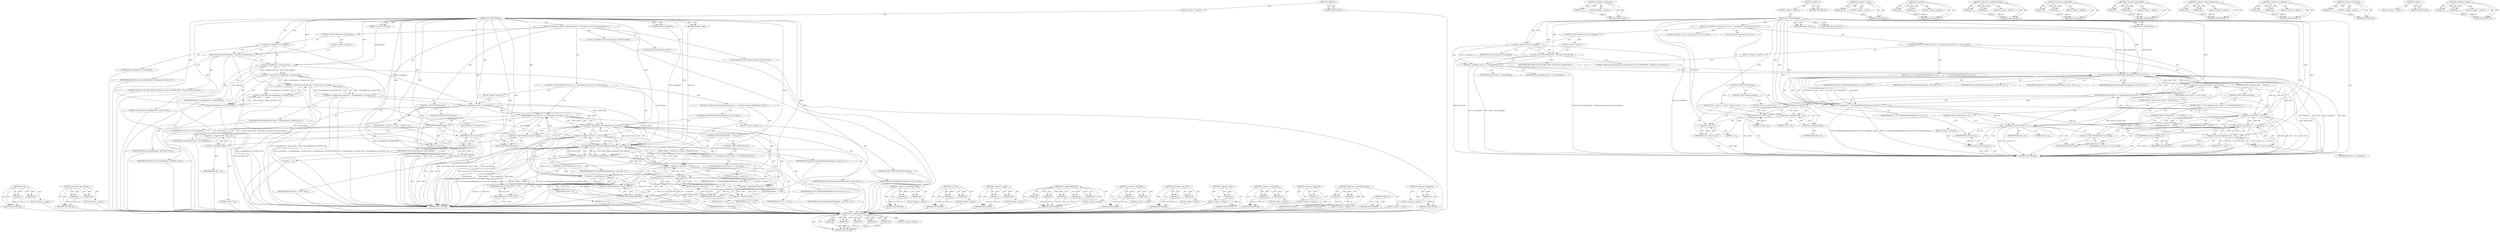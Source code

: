 digraph "&lt;operator&gt;.indirection" {
vulnerable_128 [label=<(METHOD,FS_FOpenFileReadDir)>];
vulnerable_129 [label=<(PARAM,p1)>];
vulnerable_130 [label=<(PARAM,p2)>];
vulnerable_131 [label=<(PARAM,p3)>];
vulnerable_132 [label=<(PARAM,p4)>];
vulnerable_133 [label=<(PARAM,p5)>];
vulnerable_134 [label=<(BLOCK,&lt;empty&gt;,&lt;empty&gt;)>];
vulnerable_135 [label=<(METHOD_RETURN,ANY)>];
vulnerable_156 [label=<(METHOD,&lt;operator&gt;.indirection)>];
vulnerable_157 [label=<(PARAM,p1)>];
vulnerable_158 [label=<(BLOCK,&lt;empty&gt;,&lt;empty&gt;)>];
vulnerable_159 [label=<(METHOD_RETURN,ANY)>];
vulnerable_6 [label=<(METHOD,&lt;global&gt;)<SUB>1</SUB>>];
vulnerable_7 [label=<(BLOCK,&lt;empty&gt;,&lt;empty&gt;)<SUB>1</SUB>>];
vulnerable_8 [label=<(METHOD,FS_FOpenFileRead)<SUB>1</SUB>>];
vulnerable_9 [label=<(PARAM,const char *filename)<SUB>1</SUB>>];
vulnerable_10 [label=<(PARAM,fileHandle_t *file)<SUB>1</SUB>>];
vulnerable_11 [label=<(PARAM,qboolean uniqueFILE)<SUB>1</SUB>>];
vulnerable_12 [label=<(BLOCK,{
 	searchpath_t *search;
 	long len;
 
 	if(!f...,{
 	searchpath_t *search;
 	long len;
 
 	if(!f...)<SUB>2</SUB>>];
vulnerable_13 [label="<(LOCAL,searchpath_t* search: searchpath_t*)<SUB>3</SUB>>"];
vulnerable_14 [label="<(LOCAL,long len: long)<SUB>4</SUB>>"];
vulnerable_15 [label=<(CONTROL_STRUCTURE,IF,if (!fs_searchpaths))<SUB>6</SUB>>];
vulnerable_16 [label=<(&lt;operator&gt;.logicalNot,!fs_searchpaths)<SUB>6</SUB>>];
vulnerable_17 [label=<(IDENTIFIER,fs_searchpaths,!fs_searchpaths)<SUB>6</SUB>>];
vulnerable_18 [label=<(BLOCK,&lt;empty&gt;,&lt;empty&gt;)<SUB>7</SUB>>];
vulnerable_19 [label=<(Com_Error,Com_Error(ERR_FATAL, &quot;Filesystem call made with...)<SUB>7</SUB>>];
vulnerable_20 [label=<(IDENTIFIER,ERR_FATAL,Com_Error(ERR_FATAL, &quot;Filesystem call made with...)<SUB>7</SUB>>];
vulnerable_21 [label=<(LITERAL,&quot;Filesystem call made without initialization&quot;,Com_Error(ERR_FATAL, &quot;Filesystem call made with...)<SUB>7</SUB>>];
vulnerable_22 [label=<(CONTROL_STRUCTURE,FOR,for (search = fs_searchpaths;search;search = search-&gt;next))<SUB>9</SUB>>];
vulnerable_23 [label=<(BLOCK,&lt;empty&gt;,&lt;empty&gt;)<SUB>9</SUB>>];
vulnerable_24 [label=<(&lt;operator&gt;.assignment,search = fs_searchpaths)<SUB>9</SUB>>];
vulnerable_25 [label=<(IDENTIFIER,search,search = fs_searchpaths)<SUB>9</SUB>>];
vulnerable_26 [label=<(IDENTIFIER,fs_searchpaths,search = fs_searchpaths)<SUB>9</SUB>>];
vulnerable_27 [label=<(IDENTIFIER,search,for (search = fs_searchpaths;search;search = se...)<SUB>9</SUB>>];
vulnerable_28 [label=<(&lt;operator&gt;.assignment,search = search-&gt;next)<SUB>9</SUB>>];
vulnerable_29 [label=<(IDENTIFIER,search,search = search-&gt;next)<SUB>9</SUB>>];
vulnerable_30 [label=<(&lt;operator&gt;.indirectFieldAccess,search-&gt;next)<SUB>9</SUB>>];
vulnerable_31 [label=<(IDENTIFIER,search,search = search-&gt;next)<SUB>9</SUB>>];
vulnerable_32 [label=<(FIELD_IDENTIFIER,next,next)<SUB>9</SUB>>];
vulnerable_33 [label=<(BLOCK,{
 		len = FS_FOpenFileReadDir(filename, search...,{
 		len = FS_FOpenFileReadDir(filename, search...)<SUB>10</SUB>>];
vulnerable_34 [label=<(&lt;operator&gt;.assignment,len = FS_FOpenFileReadDir(filename, search, fil...)<SUB>11</SUB>>];
vulnerable_35 [label=<(IDENTIFIER,len,len = FS_FOpenFileReadDir(filename, search, fil...)<SUB>11</SUB>>];
vulnerable_36 [label=<(FS_FOpenFileReadDir,FS_FOpenFileReadDir(filename, search, file, uni...)<SUB>11</SUB>>];
vulnerable_37 [label=<(IDENTIFIER,filename,FS_FOpenFileReadDir(filename, search, file, uni...)<SUB>11</SUB>>];
vulnerable_38 [label=<(IDENTIFIER,search,FS_FOpenFileReadDir(filename, search, file, uni...)<SUB>11</SUB>>];
vulnerable_39 [label=<(IDENTIFIER,file,FS_FOpenFileReadDir(filename, search, file, uni...)<SUB>11</SUB>>];
vulnerable_40 [label=<(IDENTIFIER,uniqueFILE,FS_FOpenFileReadDir(filename, search, file, uni...)<SUB>11</SUB>>];
vulnerable_41 [label=<(IDENTIFIER,qfalse,FS_FOpenFileReadDir(filename, search, file, uni...)<SUB>11</SUB>>];
vulnerable_42 [label=<(CONTROL_STRUCTURE,IF,if (file == NULL))<SUB>13</SUB>>];
vulnerable_43 [label=<(&lt;operator&gt;.equals,file == NULL)<SUB>13</SUB>>];
vulnerable_44 [label=<(IDENTIFIER,file,file == NULL)<SUB>13</SUB>>];
vulnerable_45 [label=<(IDENTIFIER,NULL,file == NULL)<SUB>13</SUB>>];
vulnerable_46 [label=<(BLOCK,{
			if(len &gt; 0)
				return len;
		},{
			if(len &gt; 0)
				return len;
		})<SUB>14</SUB>>];
vulnerable_47 [label=<(CONTROL_STRUCTURE,IF,if (len &gt; 0))<SUB>15</SUB>>];
vulnerable_48 [label=<(&lt;operator&gt;.greaterThan,len &gt; 0)<SUB>15</SUB>>];
vulnerable_49 [label=<(IDENTIFIER,len,len &gt; 0)<SUB>15</SUB>>];
vulnerable_50 [label=<(LITERAL,0,len &gt; 0)<SUB>15</SUB>>];
vulnerable_51 [label=<(BLOCK,&lt;empty&gt;,&lt;empty&gt;)<SUB>16</SUB>>];
vulnerable_52 [label=<(RETURN,return len;,return len;)<SUB>16</SUB>>];
vulnerable_53 [label=<(IDENTIFIER,len,return len;)<SUB>16</SUB>>];
vulnerable_54 [label=<(CONTROL_STRUCTURE,ELSE,else)<SUB>19</SUB>>];
vulnerable_55 [label=<(BLOCK,{
			if(len &gt;= 0 &amp;&amp; *file)
				return len;
		},{
			if(len &gt;= 0 &amp;&amp; *file)
				return len;
		})<SUB>19</SUB>>];
vulnerable_56 [label=<(CONTROL_STRUCTURE,IF,if (len &gt;= 0 &amp;&amp; *file))<SUB>20</SUB>>];
vulnerable_57 [label=<(&lt;operator&gt;.logicalAnd,len &gt;= 0 &amp;&amp; *file)<SUB>20</SUB>>];
vulnerable_58 [label=<(&lt;operator&gt;.greaterEqualsThan,len &gt;= 0)<SUB>20</SUB>>];
vulnerable_59 [label=<(IDENTIFIER,len,len &gt;= 0)<SUB>20</SUB>>];
vulnerable_60 [label=<(LITERAL,0,len &gt;= 0)<SUB>20</SUB>>];
vulnerable_61 [label=<(&lt;operator&gt;.indirection,*file)<SUB>20</SUB>>];
vulnerable_62 [label=<(IDENTIFIER,file,len &gt;= 0 &amp;&amp; *file)<SUB>20</SUB>>];
vulnerable_63 [label=<(BLOCK,&lt;empty&gt;,&lt;empty&gt;)<SUB>21</SUB>>];
vulnerable_64 [label=<(RETURN,return len;,return len;)<SUB>21</SUB>>];
vulnerable_65 [label=<(IDENTIFIER,len,return len;)<SUB>21</SUB>>];
vulnerable_66 [label=<(CONTROL_STRUCTURE,IF,if (file))<SUB>31</SUB>>];
vulnerable_67 [label=<(IDENTIFIER,file,if (file))<SUB>31</SUB>>];
vulnerable_68 [label=<(BLOCK,{
		*file = 0;
		return -1;
	},{
		*file = 0;
		return -1;
	})<SUB>32</SUB>>];
vulnerable_69 [label=<(&lt;operator&gt;.assignment,*file = 0)<SUB>33</SUB>>];
vulnerable_70 [label=<(&lt;operator&gt;.indirection,*file)<SUB>33</SUB>>];
vulnerable_71 [label=<(IDENTIFIER,file,*file = 0)<SUB>33</SUB>>];
vulnerable_72 [label=<(LITERAL,0,*file = 0)<SUB>33</SUB>>];
vulnerable_73 [label=<(RETURN,return -1;,return -1;)<SUB>34</SUB>>];
vulnerable_74 [label=<(&lt;operator&gt;.minus,-1)<SUB>34</SUB>>];
vulnerable_75 [label=<(LITERAL,1,-1)<SUB>34</SUB>>];
vulnerable_76 [label=<(CONTROL_STRUCTURE,ELSE,else)<SUB>37</SUB>>];
vulnerable_77 [label=<(BLOCK,{
		return 0;
	},{
		return 0;
	})<SUB>37</SUB>>];
vulnerable_78 [label=<(RETURN,return 0;,return 0;)<SUB>38</SUB>>];
vulnerable_79 [label=<(LITERAL,0,return 0;)<SUB>38</SUB>>];
vulnerable_80 [label=<(METHOD_RETURN,long)<SUB>1</SUB>>];
vulnerable_82 [label=<(METHOD_RETURN,ANY)<SUB>1</SUB>>];
vulnerable_160 [label=<(METHOD,&lt;operator&gt;.minus)>];
vulnerable_161 [label=<(PARAM,p1)>];
vulnerable_162 [label=<(BLOCK,&lt;empty&gt;,&lt;empty&gt;)>];
vulnerable_163 [label=<(METHOD_RETURN,ANY)>];
vulnerable_113 [label=<(METHOD,Com_Error)>];
vulnerable_114 [label=<(PARAM,p1)>];
vulnerable_115 [label=<(PARAM,p2)>];
vulnerable_116 [label=<(BLOCK,&lt;empty&gt;,&lt;empty&gt;)>];
vulnerable_117 [label=<(METHOD_RETURN,ANY)>];
vulnerable_151 [label=<(METHOD,&lt;operator&gt;.greaterEqualsThan)>];
vulnerable_152 [label=<(PARAM,p1)>];
vulnerable_153 [label=<(PARAM,p2)>];
vulnerable_154 [label=<(BLOCK,&lt;empty&gt;,&lt;empty&gt;)>];
vulnerable_155 [label=<(METHOD_RETURN,ANY)>];
vulnerable_146 [label=<(METHOD,&lt;operator&gt;.logicalAnd)>];
vulnerable_147 [label=<(PARAM,p1)>];
vulnerable_148 [label=<(PARAM,p2)>];
vulnerable_149 [label=<(BLOCK,&lt;empty&gt;,&lt;empty&gt;)>];
vulnerable_150 [label=<(METHOD_RETURN,ANY)>];
vulnerable_141 [label=<(METHOD,&lt;operator&gt;.greaterThan)>];
vulnerable_142 [label=<(PARAM,p1)>];
vulnerable_143 [label=<(PARAM,p2)>];
vulnerable_144 [label=<(BLOCK,&lt;empty&gt;,&lt;empty&gt;)>];
vulnerable_145 [label=<(METHOD_RETURN,ANY)>];
vulnerable_123 [label=<(METHOD,&lt;operator&gt;.indirectFieldAccess)>];
vulnerable_124 [label=<(PARAM,p1)>];
vulnerable_125 [label=<(PARAM,p2)>];
vulnerable_126 [label=<(BLOCK,&lt;empty&gt;,&lt;empty&gt;)>];
vulnerable_127 [label=<(METHOD_RETURN,ANY)>];
vulnerable_118 [label=<(METHOD,&lt;operator&gt;.assignment)>];
vulnerable_119 [label=<(PARAM,p1)>];
vulnerable_120 [label=<(PARAM,p2)>];
vulnerable_121 [label=<(BLOCK,&lt;empty&gt;,&lt;empty&gt;)>];
vulnerable_122 [label=<(METHOD_RETURN,ANY)>];
vulnerable_109 [label=<(METHOD,&lt;operator&gt;.logicalNot)>];
vulnerable_110 [label=<(PARAM,p1)>];
vulnerable_111 [label=<(BLOCK,&lt;empty&gt;,&lt;empty&gt;)>];
vulnerable_112 [label=<(METHOD_RETURN,ANY)>];
vulnerable_103 [label=<(METHOD,&lt;global&gt;)<SUB>1</SUB>>];
vulnerable_104 [label=<(BLOCK,&lt;empty&gt;,&lt;empty&gt;)>];
vulnerable_105 [label=<(METHOD_RETURN,ANY)>];
vulnerable_136 [label=<(METHOD,&lt;operator&gt;.equals)>];
vulnerable_137 [label=<(PARAM,p1)>];
vulnerable_138 [label=<(PARAM,p2)>];
vulnerable_139 [label=<(BLOCK,&lt;empty&gt;,&lt;empty&gt;)>];
vulnerable_140 [label=<(METHOD_RETURN,ANY)>];
fixed_150 [label=<(METHOD,strcmp)>];
fixed_151 [label=<(PARAM,p1)>];
fixed_152 [label=<(PARAM,p2)>];
fixed_153 [label=<(BLOCK,&lt;empty&gt;,&lt;empty&gt;)>];
fixed_154 [label=<(METHOD_RETURN,ANY)>];
fixed_178 [label=<(METHOD,&lt;operator&gt;.greaterThan)>];
fixed_179 [label=<(PARAM,p1)>];
fixed_180 [label=<(PARAM,p2)>];
fixed_181 [label=<(BLOCK,&lt;empty&gt;,&lt;empty&gt;)>];
fixed_182 [label=<(METHOD_RETURN,ANY)>];
fixed_6 [label=<(METHOD,&lt;global&gt;)<SUB>1</SUB>>];
fixed_7 [label=<(BLOCK,&lt;empty&gt;,&lt;empty&gt;)<SUB>1</SUB>>];
fixed_8 [label=<(METHOD,FS_FOpenFileRead)<SUB>1</SUB>>];
fixed_9 [label=<(PARAM,const char *filename)<SUB>1</SUB>>];
fixed_10 [label=<(PARAM,fileHandle_t *file)<SUB>1</SUB>>];
fixed_11 [label=<(PARAM,qboolean uniqueFILE)<SUB>1</SUB>>];
fixed_12 [label=<(BLOCK,{
 	searchpath_t *search;
 	long len;
	qboolean...,{
 	searchpath_t *search;
 	long len;
	qboolean...)<SUB>2</SUB>>];
fixed_13 [label="<(LOCAL,searchpath_t* search: searchpath_t*)<SUB>3</SUB>>"];
fixed_14 [label="<(LOCAL,long len: long)<SUB>4</SUB>>"];
fixed_15 [label="<(LOCAL,qboolean isLocalConfig: qboolean)<SUB>5</SUB>>"];
fixed_16 [label=<(CONTROL_STRUCTURE,IF,if (!fs_searchpaths))<SUB>7</SUB>>];
fixed_17 [label=<(&lt;operator&gt;.logicalNot,!fs_searchpaths)<SUB>7</SUB>>];
fixed_18 [label=<(IDENTIFIER,fs_searchpaths,!fs_searchpaths)<SUB>7</SUB>>];
fixed_19 [label=<(BLOCK,&lt;empty&gt;,&lt;empty&gt;)<SUB>8</SUB>>];
fixed_20 [label=<(Com_Error,Com_Error(ERR_FATAL, &quot;Filesystem call made with...)<SUB>8</SUB>>];
fixed_21 [label=<(IDENTIFIER,ERR_FATAL,Com_Error(ERR_FATAL, &quot;Filesystem call made with...)<SUB>8</SUB>>];
fixed_22 [label=<(LITERAL,&quot;Filesystem call made without initialization&quot;,Com_Error(ERR_FATAL, &quot;Filesystem call made with...)<SUB>8</SUB>>];
fixed_23 [label=<(&lt;operator&gt;.assignment,isLocalConfig = !strcmp(filename, &quot;autoexec.cfg...)<SUB>10</SUB>>];
fixed_24 [label=<(IDENTIFIER,isLocalConfig,isLocalConfig = !strcmp(filename, &quot;autoexec.cfg...)<SUB>10</SUB>>];
fixed_25 [label=<(&lt;operator&gt;.logicalOr,!strcmp(filename, &quot;autoexec.cfg&quot;) || !strcmp(fi...)<SUB>10</SUB>>];
fixed_26 [label=<(&lt;operator&gt;.logicalNot,!strcmp(filename, &quot;autoexec.cfg&quot;))<SUB>10</SUB>>];
fixed_27 [label=<(strcmp,strcmp(filename, &quot;autoexec.cfg&quot;))<SUB>10</SUB>>];
fixed_28 [label=<(IDENTIFIER,filename,strcmp(filename, &quot;autoexec.cfg&quot;))<SUB>10</SUB>>];
fixed_29 [label=<(LITERAL,&quot;autoexec.cfg&quot;,strcmp(filename, &quot;autoexec.cfg&quot;))<SUB>10</SUB>>];
fixed_30 [label=<(&lt;operator&gt;.logicalNot,!strcmp(filename, Q3CONFIG_CFG))<SUB>10</SUB>>];
fixed_31 [label=<(strcmp,strcmp(filename, Q3CONFIG_CFG))<SUB>10</SUB>>];
fixed_32 [label=<(IDENTIFIER,filename,strcmp(filename, Q3CONFIG_CFG))<SUB>10</SUB>>];
fixed_33 [label=<(IDENTIFIER,Q3CONFIG_CFG,strcmp(filename, Q3CONFIG_CFG))<SUB>10</SUB>>];
fixed_34 [label=<(CONTROL_STRUCTURE,FOR,for (search = fs_searchpaths;search;search = search-&gt;next))<SUB>11</SUB>>];
fixed_35 [label=<(BLOCK,&lt;empty&gt;,&lt;empty&gt;)<SUB>11</SUB>>];
fixed_36 [label=<(&lt;operator&gt;.assignment,search = fs_searchpaths)<SUB>11</SUB>>];
fixed_37 [label=<(IDENTIFIER,search,search = fs_searchpaths)<SUB>11</SUB>>];
fixed_38 [label=<(IDENTIFIER,fs_searchpaths,search = fs_searchpaths)<SUB>11</SUB>>];
fixed_39 [label=<(IDENTIFIER,search,for (search = fs_searchpaths;search;search = se...)<SUB>11</SUB>>];
fixed_40 [label=<(&lt;operator&gt;.assignment,search = search-&gt;next)<SUB>11</SUB>>];
fixed_41 [label=<(IDENTIFIER,search,search = search-&gt;next)<SUB>11</SUB>>];
fixed_42 [label=<(&lt;operator&gt;.indirectFieldAccess,search-&gt;next)<SUB>11</SUB>>];
fixed_43 [label=<(IDENTIFIER,search,search = search-&gt;next)<SUB>11</SUB>>];
fixed_44 [label=<(FIELD_IDENTIFIER,next,next)<SUB>11</SUB>>];
fixed_45 [label=<(BLOCK,{
		// autoexec.cfg and wolfconfig.cfg can only...,{
		// autoexec.cfg and wolfconfig.cfg can only...)<SUB>12</SUB>>];
fixed_46 [label=<(CONTROL_STRUCTURE,IF,if (isLocalConfig &amp;&amp; search-&gt;pack))<SUB>14</SUB>>];
fixed_47 [label=<(&lt;operator&gt;.logicalAnd,isLocalConfig &amp;&amp; search-&gt;pack)<SUB>14</SUB>>];
fixed_48 [label=<(IDENTIFIER,isLocalConfig,isLocalConfig &amp;&amp; search-&gt;pack)<SUB>14</SUB>>];
fixed_49 [label=<(&lt;operator&gt;.indirectFieldAccess,search-&gt;pack)<SUB>14</SUB>>];
fixed_50 [label=<(IDENTIFIER,search,isLocalConfig &amp;&amp; search-&gt;pack)<SUB>14</SUB>>];
fixed_51 [label=<(FIELD_IDENTIFIER,pack,pack)<SUB>14</SUB>>];
fixed_52 [label=<(BLOCK,&lt;empty&gt;,&lt;empty&gt;)<SUB>15</SUB>>];
fixed_53 [label=<(CONTROL_STRUCTURE,CONTINUE,continue;)<SUB>15</SUB>>];
fixed_54 [label=<(&lt;operator&gt;.assignment,len = FS_FOpenFileReadDir(filename, search, fil...)<SUB>17</SUB>>];
fixed_55 [label=<(IDENTIFIER,len,len = FS_FOpenFileReadDir(filename, search, fil...)<SUB>17</SUB>>];
fixed_56 [label=<(FS_FOpenFileReadDir,FS_FOpenFileReadDir(filename, search, file, uni...)<SUB>17</SUB>>];
fixed_57 [label=<(IDENTIFIER,filename,FS_FOpenFileReadDir(filename, search, file, uni...)<SUB>17</SUB>>];
fixed_58 [label=<(IDENTIFIER,search,FS_FOpenFileReadDir(filename, search, file, uni...)<SUB>17</SUB>>];
fixed_59 [label=<(IDENTIFIER,file,FS_FOpenFileReadDir(filename, search, file, uni...)<SUB>17</SUB>>];
fixed_60 [label=<(IDENTIFIER,uniqueFILE,FS_FOpenFileReadDir(filename, search, file, uni...)<SUB>17</SUB>>];
fixed_61 [label=<(IDENTIFIER,qfalse,FS_FOpenFileReadDir(filename, search, file, uni...)<SUB>17</SUB>>];
fixed_62 [label=<(CONTROL_STRUCTURE,IF,if (file == NULL))<SUB>19</SUB>>];
fixed_63 [label=<(&lt;operator&gt;.equals,file == NULL)<SUB>19</SUB>>];
fixed_64 [label=<(IDENTIFIER,file,file == NULL)<SUB>19</SUB>>];
fixed_65 [label=<(IDENTIFIER,NULL,file == NULL)<SUB>19</SUB>>];
fixed_66 [label=<(BLOCK,{
			if(len &gt; 0)
				return len;
		},{
			if(len &gt; 0)
				return len;
		})<SUB>20</SUB>>];
fixed_67 [label=<(CONTROL_STRUCTURE,IF,if (len &gt; 0))<SUB>21</SUB>>];
fixed_68 [label=<(&lt;operator&gt;.greaterThan,len &gt; 0)<SUB>21</SUB>>];
fixed_69 [label=<(IDENTIFIER,len,len &gt; 0)<SUB>21</SUB>>];
fixed_70 [label=<(LITERAL,0,len &gt; 0)<SUB>21</SUB>>];
fixed_71 [label=<(BLOCK,&lt;empty&gt;,&lt;empty&gt;)<SUB>22</SUB>>];
fixed_72 [label=<(RETURN,return len;,return len;)<SUB>22</SUB>>];
fixed_73 [label=<(IDENTIFIER,len,return len;)<SUB>22</SUB>>];
fixed_74 [label=<(CONTROL_STRUCTURE,ELSE,else)<SUB>25</SUB>>];
fixed_75 [label=<(BLOCK,{
			if(len &gt;= 0 &amp;&amp; *file)
				return len;
		},{
			if(len &gt;= 0 &amp;&amp; *file)
				return len;
		})<SUB>25</SUB>>];
fixed_76 [label=<(CONTROL_STRUCTURE,IF,if (len &gt;= 0 &amp;&amp; *file))<SUB>26</SUB>>];
fixed_77 [label=<(&lt;operator&gt;.logicalAnd,len &gt;= 0 &amp;&amp; *file)<SUB>26</SUB>>];
fixed_78 [label=<(&lt;operator&gt;.greaterEqualsThan,len &gt;= 0)<SUB>26</SUB>>];
fixed_79 [label=<(IDENTIFIER,len,len &gt;= 0)<SUB>26</SUB>>];
fixed_80 [label=<(LITERAL,0,len &gt;= 0)<SUB>26</SUB>>];
fixed_81 [label=<(&lt;operator&gt;.indirection,*file)<SUB>26</SUB>>];
fixed_82 [label=<(IDENTIFIER,file,len &gt;= 0 &amp;&amp; *file)<SUB>26</SUB>>];
fixed_83 [label=<(BLOCK,&lt;empty&gt;,&lt;empty&gt;)<SUB>27</SUB>>];
fixed_84 [label=<(RETURN,return len;,return len;)<SUB>27</SUB>>];
fixed_85 [label=<(IDENTIFIER,len,return len;)<SUB>27</SUB>>];
fixed_86 [label=<(CONTROL_STRUCTURE,IF,if (file))<SUB>37</SUB>>];
fixed_87 [label=<(IDENTIFIER,file,if (file))<SUB>37</SUB>>];
fixed_88 [label=<(BLOCK,{
		*file = 0;
		return -1;
	},{
		*file = 0;
		return -1;
	})<SUB>38</SUB>>];
fixed_89 [label=<(&lt;operator&gt;.assignment,*file = 0)<SUB>39</SUB>>];
fixed_90 [label=<(&lt;operator&gt;.indirection,*file)<SUB>39</SUB>>];
fixed_91 [label=<(IDENTIFIER,file,*file = 0)<SUB>39</SUB>>];
fixed_92 [label=<(LITERAL,0,*file = 0)<SUB>39</SUB>>];
fixed_93 [label=<(RETURN,return -1;,return -1;)<SUB>40</SUB>>];
fixed_94 [label=<(&lt;operator&gt;.minus,-1)<SUB>40</SUB>>];
fixed_95 [label=<(LITERAL,1,-1)<SUB>40</SUB>>];
fixed_96 [label=<(CONTROL_STRUCTURE,ELSE,else)<SUB>43</SUB>>];
fixed_97 [label=<(BLOCK,{
		return 0;
	},{
		return 0;
	})<SUB>43</SUB>>];
fixed_98 [label=<(RETURN,return 0;,return 0;)<SUB>44</SUB>>];
fixed_99 [label=<(LITERAL,0,return 0;)<SUB>44</SUB>>];
fixed_100 [label=<(METHOD_RETURN,long)<SUB>1</SUB>>];
fixed_102 [label=<(METHOD_RETURN,ANY)<SUB>1</SUB>>];
fixed_183 [label=<(METHOD,&lt;operator&gt;.greaterEqualsThan)>];
fixed_184 [label=<(PARAM,p1)>];
fixed_185 [label=<(PARAM,p2)>];
fixed_186 [label=<(BLOCK,&lt;empty&gt;,&lt;empty&gt;)>];
fixed_187 [label=<(METHOD_RETURN,ANY)>];
fixed_135 [label=<(METHOD,Com_Error)>];
fixed_136 [label=<(PARAM,p1)>];
fixed_137 [label=<(PARAM,p2)>];
fixed_138 [label=<(BLOCK,&lt;empty&gt;,&lt;empty&gt;)>];
fixed_139 [label=<(METHOD_RETURN,ANY)>];
fixed_173 [label=<(METHOD,&lt;operator&gt;.equals)>];
fixed_174 [label=<(PARAM,p1)>];
fixed_175 [label=<(PARAM,p2)>];
fixed_176 [label=<(BLOCK,&lt;empty&gt;,&lt;empty&gt;)>];
fixed_177 [label=<(METHOD_RETURN,ANY)>];
fixed_165 [label=<(METHOD,FS_FOpenFileReadDir)>];
fixed_166 [label=<(PARAM,p1)>];
fixed_167 [label=<(PARAM,p2)>];
fixed_168 [label=<(PARAM,p3)>];
fixed_169 [label=<(PARAM,p4)>];
fixed_170 [label=<(PARAM,p5)>];
fixed_171 [label=<(BLOCK,&lt;empty&gt;,&lt;empty&gt;)>];
fixed_172 [label=<(METHOD_RETURN,ANY)>];
fixed_160 [label=<(METHOD,&lt;operator&gt;.logicalAnd)>];
fixed_161 [label=<(PARAM,p1)>];
fixed_162 [label=<(PARAM,p2)>];
fixed_163 [label=<(BLOCK,&lt;empty&gt;,&lt;empty&gt;)>];
fixed_164 [label=<(METHOD_RETURN,ANY)>];
fixed_145 [label=<(METHOD,&lt;operator&gt;.logicalOr)>];
fixed_146 [label=<(PARAM,p1)>];
fixed_147 [label=<(PARAM,p2)>];
fixed_148 [label=<(BLOCK,&lt;empty&gt;,&lt;empty&gt;)>];
fixed_149 [label=<(METHOD_RETURN,ANY)>];
fixed_192 [label=<(METHOD,&lt;operator&gt;.minus)>];
fixed_193 [label=<(PARAM,p1)>];
fixed_194 [label=<(BLOCK,&lt;empty&gt;,&lt;empty&gt;)>];
fixed_195 [label=<(METHOD_RETURN,ANY)>];
fixed_140 [label=<(METHOD,&lt;operator&gt;.assignment)>];
fixed_141 [label=<(PARAM,p1)>];
fixed_142 [label=<(PARAM,p2)>];
fixed_143 [label=<(BLOCK,&lt;empty&gt;,&lt;empty&gt;)>];
fixed_144 [label=<(METHOD_RETURN,ANY)>];
fixed_131 [label=<(METHOD,&lt;operator&gt;.logicalNot)>];
fixed_132 [label=<(PARAM,p1)>];
fixed_133 [label=<(BLOCK,&lt;empty&gt;,&lt;empty&gt;)>];
fixed_134 [label=<(METHOD_RETURN,ANY)>];
fixed_125 [label=<(METHOD,&lt;global&gt;)<SUB>1</SUB>>];
fixed_126 [label=<(BLOCK,&lt;empty&gt;,&lt;empty&gt;)>];
fixed_127 [label=<(METHOD_RETURN,ANY)>];
fixed_155 [label=<(METHOD,&lt;operator&gt;.indirectFieldAccess)>];
fixed_156 [label=<(PARAM,p1)>];
fixed_157 [label=<(PARAM,p2)>];
fixed_158 [label=<(BLOCK,&lt;empty&gt;,&lt;empty&gt;)>];
fixed_159 [label=<(METHOD_RETURN,ANY)>];
fixed_188 [label=<(METHOD,&lt;operator&gt;.indirection)>];
fixed_189 [label=<(PARAM,p1)>];
fixed_190 [label=<(BLOCK,&lt;empty&gt;,&lt;empty&gt;)>];
fixed_191 [label=<(METHOD_RETURN,ANY)>];
vulnerable_128 -> vulnerable_129  [key=0, label="AST: "];
vulnerable_128 -> vulnerable_129  [key=1, label="DDG: "];
vulnerable_128 -> vulnerable_134  [key=0, label="AST: "];
vulnerable_128 -> vulnerable_130  [key=0, label="AST: "];
vulnerable_128 -> vulnerable_130  [key=1, label="DDG: "];
vulnerable_128 -> vulnerable_135  [key=0, label="AST: "];
vulnerable_128 -> vulnerable_135  [key=1, label="CFG: "];
vulnerable_128 -> vulnerable_131  [key=0, label="AST: "];
vulnerable_128 -> vulnerable_131  [key=1, label="DDG: "];
vulnerable_128 -> vulnerable_132  [key=0, label="AST: "];
vulnerable_128 -> vulnerable_132  [key=1, label="DDG: "];
vulnerable_128 -> vulnerable_133  [key=0, label="AST: "];
vulnerable_128 -> vulnerable_133  [key=1, label="DDG: "];
vulnerable_129 -> vulnerable_135  [key=0, label="DDG: p1"];
vulnerable_130 -> vulnerable_135  [key=0, label="DDG: p2"];
vulnerable_131 -> vulnerable_135  [key=0, label="DDG: p3"];
vulnerable_132 -> vulnerable_135  [key=0, label="DDG: p4"];
vulnerable_133 -> vulnerable_135  [key=0, label="DDG: p5"];
vulnerable_156 -> vulnerable_157  [key=0, label="AST: "];
vulnerable_156 -> vulnerable_157  [key=1, label="DDG: "];
vulnerable_156 -> vulnerable_158  [key=0, label="AST: "];
vulnerable_156 -> vulnerable_159  [key=0, label="AST: "];
vulnerable_156 -> vulnerable_159  [key=1, label="CFG: "];
vulnerable_157 -> vulnerable_159  [key=0, label="DDG: p1"];
vulnerable_6 -> vulnerable_7  [key=0, label="AST: "];
vulnerable_6 -> vulnerable_82  [key=0, label="AST: "];
vulnerable_6 -> vulnerable_82  [key=1, label="CFG: "];
vulnerable_7 -> vulnerable_8  [key=0, label="AST: "];
vulnerable_8 -> vulnerable_9  [key=0, label="AST: "];
vulnerable_8 -> vulnerable_9  [key=1, label="DDG: "];
vulnerable_8 -> vulnerable_10  [key=0, label="AST: "];
vulnerable_8 -> vulnerable_10  [key=1, label="DDG: "];
vulnerable_8 -> vulnerable_11  [key=0, label="AST: "];
vulnerable_8 -> vulnerable_11  [key=1, label="DDG: "];
vulnerable_8 -> vulnerable_12  [key=0, label="AST: "];
vulnerable_8 -> vulnerable_80  [key=0, label="AST: "];
vulnerable_8 -> vulnerable_16  [key=0, label="CFG: "];
vulnerable_8 -> vulnerable_16  [key=1, label="DDG: "];
vulnerable_8 -> vulnerable_27  [key=0, label="DDG: "];
vulnerable_8 -> vulnerable_67  [key=0, label="DDG: "];
vulnerable_8 -> vulnerable_24  [key=0, label="DDG: "];
vulnerable_8 -> vulnerable_69  [key=0, label="DDG: "];
vulnerable_8 -> vulnerable_19  [key=0, label="DDG: "];
vulnerable_8 -> vulnerable_78  [key=0, label="DDG: "];
vulnerable_8 -> vulnerable_36  [key=0, label="DDG: "];
vulnerable_8 -> vulnerable_43  [key=0, label="DDG: "];
vulnerable_8 -> vulnerable_74  [key=0, label="DDG: "];
vulnerable_8 -> vulnerable_79  [key=0, label="DDG: "];
vulnerable_8 -> vulnerable_48  [key=0, label="DDG: "];
vulnerable_8 -> vulnerable_53  [key=0, label="DDG: "];
vulnerable_8 -> vulnerable_58  [key=0, label="DDG: "];
vulnerable_8 -> vulnerable_65  [key=0, label="DDG: "];
vulnerable_9 -> vulnerable_36  [key=0, label="DDG: filename"];
vulnerable_10 -> vulnerable_36  [key=0, label="DDG: file"];
vulnerable_11 -> vulnerable_36  [key=0, label="DDG: uniqueFILE"];
vulnerable_12 -> vulnerable_13  [key=0, label="AST: "];
vulnerable_12 -> vulnerable_14  [key=0, label="AST: "];
vulnerable_12 -> vulnerable_15  [key=0, label="AST: "];
vulnerable_12 -> vulnerable_22  [key=0, label="AST: "];
vulnerable_12 -> vulnerable_66  [key=0, label="AST: "];
vulnerable_15 -> vulnerable_16  [key=0, label="AST: "];
vulnerable_15 -> vulnerable_18  [key=0, label="AST: "];
vulnerable_16 -> vulnerable_17  [key=0, label="AST: "];
vulnerable_16 -> vulnerable_19  [key=0, label="CFG: "];
vulnerable_16 -> vulnerable_19  [key=1, label="CDG: "];
vulnerable_16 -> vulnerable_24  [key=0, label="CFG: "];
vulnerable_16 -> vulnerable_24  [key=1, label="DDG: fs_searchpaths"];
vulnerable_16 -> vulnerable_80  [key=0, label="DDG: !fs_searchpaths"];
vulnerable_18 -> vulnerable_19  [key=0, label="AST: "];
vulnerable_19 -> vulnerable_20  [key=0, label="AST: "];
vulnerable_19 -> vulnerable_21  [key=0, label="AST: "];
vulnerable_19 -> vulnerable_24  [key=0, label="CFG: "];
vulnerable_19 -> vulnerable_80  [key=0, label="DDG: Com_Error(ERR_FATAL, &quot;Filesystem call made without initialization&quot;)"];
vulnerable_19 -> vulnerable_80  [key=1, label="DDG: ERR_FATAL"];
vulnerable_22 -> vulnerable_23  [key=0, label="AST: "];
vulnerable_22 -> vulnerable_27  [key=0, label="AST: "];
vulnerable_22 -> vulnerable_28  [key=0, label="AST: "];
vulnerable_22 -> vulnerable_33  [key=0, label="AST: "];
vulnerable_23 -> vulnerable_24  [key=0, label="AST: "];
vulnerable_24 -> vulnerable_25  [key=0, label="AST: "];
vulnerable_24 -> vulnerable_26  [key=0, label="AST: "];
vulnerable_24 -> vulnerable_27  [key=0, label="CFG: "];
vulnerable_24 -> vulnerable_80  [key=0, label="DDG: fs_searchpaths"];
vulnerable_24 -> vulnerable_80  [key=1, label="DDG: search = fs_searchpaths"];
vulnerable_24 -> vulnerable_36  [key=0, label="DDG: search"];
vulnerable_27 -> vulnerable_67  [key=0, label="CFG: "];
vulnerable_27 -> vulnerable_67  [key=1, label="CDG: "];
vulnerable_27 -> vulnerable_36  [key=0, label="CFG: "];
vulnerable_27 -> vulnerable_36  [key=1, label="CDG: "];
vulnerable_27 -> vulnerable_34  [key=0, label="CDG: "];
vulnerable_27 -> vulnerable_43  [key=0, label="CDG: "];
vulnerable_28 -> vulnerable_29  [key=0, label="AST: "];
vulnerable_28 -> vulnerable_30  [key=0, label="AST: "];
vulnerable_28 -> vulnerable_27  [key=0, label="CFG: "];
vulnerable_28 -> vulnerable_80  [key=0, label="DDG: search-&gt;next"];
vulnerable_28 -> vulnerable_80  [key=1, label="DDG: search = search-&gt;next"];
vulnerable_28 -> vulnerable_36  [key=0, label="DDG: search"];
vulnerable_30 -> vulnerable_31  [key=0, label="AST: "];
vulnerable_30 -> vulnerable_32  [key=0, label="AST: "];
vulnerable_30 -> vulnerable_28  [key=0, label="CFG: "];
vulnerable_32 -> vulnerable_30  [key=0, label="CFG: "];
vulnerable_33 -> vulnerable_34  [key=0, label="AST: "];
vulnerable_33 -> vulnerable_42  [key=0, label="AST: "];
vulnerable_34 -> vulnerable_35  [key=0, label="AST: "];
vulnerable_34 -> vulnerable_36  [key=0, label="AST: "];
vulnerable_34 -> vulnerable_43  [key=0, label="CFG: "];
vulnerable_34 -> vulnerable_80  [key=0, label="DDG: FS_FOpenFileReadDir(filename, search, file, uniqueFILE, qfalse)"];
vulnerable_34 -> vulnerable_80  [key=1, label="DDG: len = FS_FOpenFileReadDir(filename, search, file, uniqueFILE, qfalse)"];
vulnerable_34 -> vulnerable_48  [key=0, label="DDG: len"];
vulnerable_34 -> vulnerable_58  [key=0, label="DDG: len"];
vulnerable_36 -> vulnerable_37  [key=0, label="AST: "];
vulnerable_36 -> vulnerable_38  [key=0, label="AST: "];
vulnerable_36 -> vulnerable_39  [key=0, label="AST: "];
vulnerable_36 -> vulnerable_40  [key=0, label="AST: "];
vulnerable_36 -> vulnerable_41  [key=0, label="AST: "];
vulnerable_36 -> vulnerable_34  [key=0, label="CFG: "];
vulnerable_36 -> vulnerable_34  [key=1, label="DDG: filename"];
vulnerable_36 -> vulnerable_34  [key=2, label="DDG: search"];
vulnerable_36 -> vulnerable_34  [key=3, label="DDG: file"];
vulnerable_36 -> vulnerable_34  [key=4, label="DDG: uniqueFILE"];
vulnerable_36 -> vulnerable_34  [key=5, label="DDG: qfalse"];
vulnerable_36 -> vulnerable_80  [key=0, label="DDG: filename"];
vulnerable_36 -> vulnerable_80  [key=1, label="DDG: search"];
vulnerable_36 -> vulnerable_80  [key=2, label="DDG: uniqueFILE"];
vulnerable_36 -> vulnerable_80  [key=3, label="DDG: qfalse"];
vulnerable_36 -> vulnerable_28  [key=0, label="DDG: search"];
vulnerable_36 -> vulnerable_43  [key=0, label="DDG: file"];
vulnerable_42 -> vulnerable_43  [key=0, label="AST: "];
vulnerable_42 -> vulnerable_46  [key=0, label="AST: "];
vulnerable_42 -> vulnerable_54  [key=0, label="AST: "];
vulnerable_43 -> vulnerable_44  [key=0, label="AST: "];
vulnerable_43 -> vulnerable_45  [key=0, label="AST: "];
vulnerable_43 -> vulnerable_48  [key=0, label="CFG: "];
vulnerable_43 -> vulnerable_48  [key=1, label="CDG: "];
vulnerable_43 -> vulnerable_58  [key=0, label="CFG: "];
vulnerable_43 -> vulnerable_58  [key=1, label="CDG: "];
vulnerable_43 -> vulnerable_80  [key=0, label="DDG: file"];
vulnerable_43 -> vulnerable_80  [key=1, label="DDG: file == NULL"];
vulnerable_43 -> vulnerable_80  [key=2, label="DDG: NULL"];
vulnerable_43 -> vulnerable_36  [key=0, label="DDG: file"];
vulnerable_43 -> vulnerable_57  [key=0, label="CDG: "];
vulnerable_46 -> vulnerable_47  [key=0, label="AST: "];
vulnerable_47 -> vulnerable_48  [key=0, label="AST: "];
vulnerable_47 -> vulnerable_51  [key=0, label="AST: "];
vulnerable_48 -> vulnerable_49  [key=0, label="AST: "];
vulnerable_48 -> vulnerable_50  [key=0, label="AST: "];
vulnerable_48 -> vulnerable_52  [key=0, label="CFG: "];
vulnerable_48 -> vulnerable_52  [key=1, label="CDG: "];
vulnerable_48 -> vulnerable_32  [key=0, label="CFG: "];
vulnerable_48 -> vulnerable_32  [key=1, label="CDG: "];
vulnerable_48 -> vulnerable_80  [key=0, label="DDG: len"];
vulnerable_48 -> vulnerable_80  [key=1, label="DDG: len &gt; 0"];
vulnerable_48 -> vulnerable_53  [key=0, label="DDG: len"];
vulnerable_48 -> vulnerable_30  [key=0, label="CDG: "];
vulnerable_48 -> vulnerable_28  [key=0, label="CDG: "];
vulnerable_48 -> vulnerable_27  [key=0, label="CDG: "];
vulnerable_51 -> vulnerable_52  [key=0, label="AST: "];
vulnerable_52 -> vulnerable_53  [key=0, label="AST: "];
vulnerable_52 -> vulnerable_80  [key=0, label="CFG: "];
vulnerable_52 -> vulnerable_80  [key=1, label="DDG: &lt;RET&gt;"];
vulnerable_53 -> vulnerable_52  [key=0, label="DDG: len"];
vulnerable_54 -> vulnerable_55  [key=0, label="AST: "];
vulnerable_55 -> vulnerable_56  [key=0, label="AST: "];
vulnerable_56 -> vulnerable_57  [key=0, label="AST: "];
vulnerable_56 -> vulnerable_63  [key=0, label="AST: "];
vulnerable_57 -> vulnerable_58  [key=0, label="AST: "];
vulnerable_57 -> vulnerable_61  [key=0, label="AST: "];
vulnerable_57 -> vulnerable_64  [key=0, label="CFG: "];
vulnerable_57 -> vulnerable_64  [key=1, label="CDG: "];
vulnerable_57 -> vulnerable_32  [key=0, label="CFG: "];
vulnerable_57 -> vulnerable_32  [key=1, label="CDG: "];
vulnerable_57 -> vulnerable_80  [key=0, label="DDG: len &gt;= 0"];
vulnerable_57 -> vulnerable_80  [key=1, label="DDG: *file"];
vulnerable_57 -> vulnerable_80  [key=2, label="DDG: len &gt;= 0 &amp;&amp; *file"];
vulnerable_57 -> vulnerable_36  [key=0, label="DDG: *file"];
vulnerable_57 -> vulnerable_43  [key=0, label="DDG: *file"];
vulnerable_57 -> vulnerable_30  [key=0, label="CDG: "];
vulnerable_57 -> vulnerable_28  [key=0, label="CDG: "];
vulnerable_57 -> vulnerable_27  [key=0, label="CDG: "];
vulnerable_58 -> vulnerable_59  [key=0, label="AST: "];
vulnerable_58 -> vulnerable_60  [key=0, label="AST: "];
vulnerable_58 -> vulnerable_57  [key=0, label="CFG: "];
vulnerable_58 -> vulnerable_57  [key=1, label="DDG: len"];
vulnerable_58 -> vulnerable_57  [key=2, label="DDG: 0"];
vulnerable_58 -> vulnerable_61  [key=0, label="CFG: "];
vulnerable_58 -> vulnerable_61  [key=1, label="CDG: "];
vulnerable_58 -> vulnerable_65  [key=0, label="DDG: len"];
vulnerable_61 -> vulnerable_62  [key=0, label="AST: "];
vulnerable_61 -> vulnerable_57  [key=0, label="CFG: "];
vulnerable_63 -> vulnerable_64  [key=0, label="AST: "];
vulnerable_64 -> vulnerable_65  [key=0, label="AST: "];
vulnerable_64 -> vulnerable_80  [key=0, label="CFG: "];
vulnerable_64 -> vulnerable_80  [key=1, label="DDG: &lt;RET&gt;"];
vulnerable_65 -> vulnerable_64  [key=0, label="DDG: len"];
vulnerable_66 -> vulnerable_67  [key=0, label="AST: "];
vulnerable_66 -> vulnerable_68  [key=0, label="AST: "];
vulnerable_66 -> vulnerable_76  [key=0, label="AST: "];
vulnerable_67 -> vulnerable_70  [key=0, label="CFG: "];
vulnerable_67 -> vulnerable_70  [key=1, label="CDG: "];
vulnerable_67 -> vulnerable_78  [key=0, label="CFG: "];
vulnerable_67 -> vulnerable_78  [key=1, label="CDG: "];
vulnerable_67 -> vulnerable_73  [key=0, label="CDG: "];
vulnerable_67 -> vulnerable_69  [key=0, label="CDG: "];
vulnerable_67 -> vulnerable_74  [key=0, label="CDG: "];
vulnerable_68 -> vulnerable_69  [key=0, label="AST: "];
vulnerable_68 -> vulnerable_73  [key=0, label="AST: "];
vulnerable_69 -> vulnerable_70  [key=0, label="AST: "];
vulnerable_69 -> vulnerable_72  [key=0, label="AST: "];
vulnerable_69 -> vulnerable_74  [key=0, label="CFG: "];
vulnerable_70 -> vulnerable_71  [key=0, label="AST: "];
vulnerable_70 -> vulnerable_69  [key=0, label="CFG: "];
vulnerable_73 -> vulnerable_74  [key=0, label="AST: "];
vulnerable_73 -> vulnerable_80  [key=0, label="CFG: "];
vulnerable_73 -> vulnerable_80  [key=1, label="DDG: &lt;RET&gt;"];
vulnerable_74 -> vulnerable_75  [key=0, label="AST: "];
vulnerable_74 -> vulnerable_73  [key=0, label="CFG: "];
vulnerable_74 -> vulnerable_73  [key=1, label="DDG: -1"];
vulnerable_76 -> vulnerable_77  [key=0, label="AST: "];
vulnerable_77 -> vulnerable_78  [key=0, label="AST: "];
vulnerable_78 -> vulnerable_79  [key=0, label="AST: "];
vulnerable_78 -> vulnerable_80  [key=0, label="CFG: "];
vulnerable_78 -> vulnerable_80  [key=1, label="DDG: &lt;RET&gt;"];
vulnerable_79 -> vulnerable_78  [key=0, label="DDG: 0"];
vulnerable_160 -> vulnerable_161  [key=0, label="AST: "];
vulnerable_160 -> vulnerable_161  [key=1, label="DDG: "];
vulnerable_160 -> vulnerable_162  [key=0, label="AST: "];
vulnerable_160 -> vulnerable_163  [key=0, label="AST: "];
vulnerable_160 -> vulnerable_163  [key=1, label="CFG: "];
vulnerable_161 -> vulnerable_163  [key=0, label="DDG: p1"];
vulnerable_113 -> vulnerable_114  [key=0, label="AST: "];
vulnerable_113 -> vulnerable_114  [key=1, label="DDG: "];
vulnerable_113 -> vulnerable_116  [key=0, label="AST: "];
vulnerable_113 -> vulnerable_115  [key=0, label="AST: "];
vulnerable_113 -> vulnerable_115  [key=1, label="DDG: "];
vulnerable_113 -> vulnerable_117  [key=0, label="AST: "];
vulnerable_113 -> vulnerable_117  [key=1, label="CFG: "];
vulnerable_114 -> vulnerable_117  [key=0, label="DDG: p1"];
vulnerable_115 -> vulnerable_117  [key=0, label="DDG: p2"];
vulnerable_151 -> vulnerable_152  [key=0, label="AST: "];
vulnerable_151 -> vulnerable_152  [key=1, label="DDG: "];
vulnerable_151 -> vulnerable_154  [key=0, label="AST: "];
vulnerable_151 -> vulnerable_153  [key=0, label="AST: "];
vulnerable_151 -> vulnerable_153  [key=1, label="DDG: "];
vulnerable_151 -> vulnerable_155  [key=0, label="AST: "];
vulnerable_151 -> vulnerable_155  [key=1, label="CFG: "];
vulnerable_152 -> vulnerable_155  [key=0, label="DDG: p1"];
vulnerable_153 -> vulnerable_155  [key=0, label="DDG: p2"];
vulnerable_146 -> vulnerable_147  [key=0, label="AST: "];
vulnerable_146 -> vulnerable_147  [key=1, label="DDG: "];
vulnerable_146 -> vulnerable_149  [key=0, label="AST: "];
vulnerable_146 -> vulnerable_148  [key=0, label="AST: "];
vulnerable_146 -> vulnerable_148  [key=1, label="DDG: "];
vulnerable_146 -> vulnerable_150  [key=0, label="AST: "];
vulnerable_146 -> vulnerable_150  [key=1, label="CFG: "];
vulnerable_147 -> vulnerable_150  [key=0, label="DDG: p1"];
vulnerable_148 -> vulnerable_150  [key=0, label="DDG: p2"];
vulnerable_141 -> vulnerable_142  [key=0, label="AST: "];
vulnerable_141 -> vulnerable_142  [key=1, label="DDG: "];
vulnerable_141 -> vulnerable_144  [key=0, label="AST: "];
vulnerable_141 -> vulnerable_143  [key=0, label="AST: "];
vulnerable_141 -> vulnerable_143  [key=1, label="DDG: "];
vulnerable_141 -> vulnerable_145  [key=0, label="AST: "];
vulnerable_141 -> vulnerable_145  [key=1, label="CFG: "];
vulnerable_142 -> vulnerable_145  [key=0, label="DDG: p1"];
vulnerable_143 -> vulnerable_145  [key=0, label="DDG: p2"];
vulnerable_123 -> vulnerable_124  [key=0, label="AST: "];
vulnerable_123 -> vulnerable_124  [key=1, label="DDG: "];
vulnerable_123 -> vulnerable_126  [key=0, label="AST: "];
vulnerable_123 -> vulnerable_125  [key=0, label="AST: "];
vulnerable_123 -> vulnerable_125  [key=1, label="DDG: "];
vulnerable_123 -> vulnerable_127  [key=0, label="AST: "];
vulnerable_123 -> vulnerable_127  [key=1, label="CFG: "];
vulnerable_124 -> vulnerable_127  [key=0, label="DDG: p1"];
vulnerable_125 -> vulnerable_127  [key=0, label="DDG: p2"];
vulnerable_118 -> vulnerable_119  [key=0, label="AST: "];
vulnerable_118 -> vulnerable_119  [key=1, label="DDG: "];
vulnerable_118 -> vulnerable_121  [key=0, label="AST: "];
vulnerable_118 -> vulnerable_120  [key=0, label="AST: "];
vulnerable_118 -> vulnerable_120  [key=1, label="DDG: "];
vulnerable_118 -> vulnerable_122  [key=0, label="AST: "];
vulnerable_118 -> vulnerable_122  [key=1, label="CFG: "];
vulnerable_119 -> vulnerable_122  [key=0, label="DDG: p1"];
vulnerable_120 -> vulnerable_122  [key=0, label="DDG: p2"];
vulnerable_109 -> vulnerable_110  [key=0, label="AST: "];
vulnerable_109 -> vulnerable_110  [key=1, label="DDG: "];
vulnerable_109 -> vulnerable_111  [key=0, label="AST: "];
vulnerable_109 -> vulnerable_112  [key=0, label="AST: "];
vulnerable_109 -> vulnerable_112  [key=1, label="CFG: "];
vulnerable_110 -> vulnerable_112  [key=0, label="DDG: p1"];
vulnerable_103 -> vulnerable_104  [key=0, label="AST: "];
vulnerable_103 -> vulnerable_105  [key=0, label="AST: "];
vulnerable_103 -> vulnerable_105  [key=1, label="CFG: "];
vulnerable_136 -> vulnerable_137  [key=0, label="AST: "];
vulnerable_136 -> vulnerable_137  [key=1, label="DDG: "];
vulnerable_136 -> vulnerable_139  [key=0, label="AST: "];
vulnerable_136 -> vulnerable_138  [key=0, label="AST: "];
vulnerable_136 -> vulnerable_138  [key=1, label="DDG: "];
vulnerable_136 -> vulnerable_140  [key=0, label="AST: "];
vulnerable_136 -> vulnerable_140  [key=1, label="CFG: "];
vulnerable_137 -> vulnerable_140  [key=0, label="DDG: p1"];
vulnerable_138 -> vulnerable_140  [key=0, label="DDG: p2"];
fixed_150 -> fixed_151  [key=0, label="AST: "];
fixed_150 -> fixed_151  [key=1, label="DDG: "];
fixed_150 -> fixed_153  [key=0, label="AST: "];
fixed_150 -> fixed_152  [key=0, label="AST: "];
fixed_150 -> fixed_152  [key=1, label="DDG: "];
fixed_150 -> fixed_154  [key=0, label="AST: "];
fixed_150 -> fixed_154  [key=1, label="CFG: "];
fixed_151 -> fixed_154  [key=0, label="DDG: p1"];
fixed_152 -> fixed_154  [key=0, label="DDG: p2"];
fixed_153 -> vulnerable_128  [key=0];
fixed_154 -> vulnerable_128  [key=0];
fixed_178 -> fixed_179  [key=0, label="AST: "];
fixed_178 -> fixed_179  [key=1, label="DDG: "];
fixed_178 -> fixed_181  [key=0, label="AST: "];
fixed_178 -> fixed_180  [key=0, label="AST: "];
fixed_178 -> fixed_180  [key=1, label="DDG: "];
fixed_178 -> fixed_182  [key=0, label="AST: "];
fixed_178 -> fixed_182  [key=1, label="CFG: "];
fixed_179 -> fixed_182  [key=0, label="DDG: p1"];
fixed_180 -> fixed_182  [key=0, label="DDG: p2"];
fixed_181 -> vulnerable_128  [key=0];
fixed_182 -> vulnerable_128  [key=0];
fixed_6 -> fixed_7  [key=0, label="AST: "];
fixed_6 -> fixed_102  [key=0, label="AST: "];
fixed_6 -> fixed_102  [key=1, label="CFG: "];
fixed_7 -> fixed_8  [key=0, label="AST: "];
fixed_8 -> fixed_9  [key=0, label="AST: "];
fixed_8 -> fixed_9  [key=1, label="DDG: "];
fixed_8 -> fixed_10  [key=0, label="AST: "];
fixed_8 -> fixed_10  [key=1, label="DDG: "];
fixed_8 -> fixed_11  [key=0, label="AST: "];
fixed_8 -> fixed_11  [key=1, label="DDG: "];
fixed_8 -> fixed_12  [key=0, label="AST: "];
fixed_8 -> fixed_100  [key=0, label="AST: "];
fixed_8 -> fixed_17  [key=0, label="CFG: "];
fixed_8 -> fixed_17  [key=1, label="DDG: "];
fixed_8 -> fixed_39  [key=0, label="DDG: "];
fixed_8 -> fixed_87  [key=0, label="DDG: "];
fixed_8 -> fixed_36  [key=0, label="DDG: "];
fixed_8 -> fixed_89  [key=0, label="DDG: "];
fixed_8 -> fixed_20  [key=0, label="DDG: "];
fixed_8 -> fixed_98  [key=0, label="DDG: "];
fixed_8 -> fixed_27  [key=0, label="DDG: "];
fixed_8 -> fixed_31  [key=0, label="DDG: "];
fixed_8 -> fixed_47  [key=0, label="DDG: "];
fixed_8 -> fixed_56  [key=0, label="DDG: "];
fixed_8 -> fixed_63  [key=0, label="DDG: "];
fixed_8 -> fixed_94  [key=0, label="DDG: "];
fixed_8 -> fixed_99  [key=0, label="DDG: "];
fixed_8 -> fixed_68  [key=0, label="DDG: "];
fixed_8 -> fixed_73  [key=0, label="DDG: "];
fixed_8 -> fixed_78  [key=0, label="DDG: "];
fixed_8 -> fixed_85  [key=0, label="DDG: "];
fixed_9 -> fixed_27  [key=0, label="DDG: filename"];
fixed_10 -> fixed_56  [key=0, label="DDG: file"];
fixed_11 -> fixed_56  [key=0, label="DDG: uniqueFILE"];
fixed_12 -> fixed_13  [key=0, label="AST: "];
fixed_12 -> fixed_14  [key=0, label="AST: "];
fixed_12 -> fixed_15  [key=0, label="AST: "];
fixed_12 -> fixed_16  [key=0, label="AST: "];
fixed_12 -> fixed_23  [key=0, label="AST: "];
fixed_12 -> fixed_34  [key=0, label="AST: "];
fixed_12 -> fixed_86  [key=0, label="AST: "];
fixed_13 -> vulnerable_128  [key=0];
fixed_14 -> vulnerable_128  [key=0];
fixed_15 -> vulnerable_128  [key=0];
fixed_16 -> fixed_17  [key=0, label="AST: "];
fixed_16 -> fixed_19  [key=0, label="AST: "];
fixed_17 -> fixed_18  [key=0, label="AST: "];
fixed_17 -> fixed_20  [key=0, label="CFG: "];
fixed_17 -> fixed_20  [key=1, label="CDG: "];
fixed_17 -> fixed_27  [key=0, label="CFG: "];
fixed_17 -> fixed_100  [key=0, label="DDG: !fs_searchpaths"];
fixed_17 -> fixed_36  [key=0, label="DDG: fs_searchpaths"];
fixed_18 -> vulnerable_128  [key=0];
fixed_19 -> fixed_20  [key=0, label="AST: "];
fixed_20 -> fixed_21  [key=0, label="AST: "];
fixed_20 -> fixed_22  [key=0, label="AST: "];
fixed_20 -> fixed_27  [key=0, label="CFG: "];
fixed_20 -> fixed_100  [key=0, label="DDG: Com_Error(ERR_FATAL, &quot;Filesystem call made without initialization&quot;)"];
fixed_20 -> fixed_100  [key=1, label="DDG: ERR_FATAL"];
fixed_21 -> vulnerable_128  [key=0];
fixed_22 -> vulnerable_128  [key=0];
fixed_23 -> fixed_24  [key=0, label="AST: "];
fixed_23 -> fixed_25  [key=0, label="AST: "];
fixed_23 -> fixed_36  [key=0, label="CFG: "];
fixed_23 -> fixed_100  [key=0, label="DDG: !strcmp(filename, &quot;autoexec.cfg&quot;) || !strcmp(filename, Q3CONFIG_CFG)"];
fixed_23 -> fixed_100  [key=1, label="DDG: isLocalConfig = !strcmp(filename, &quot;autoexec.cfg&quot;) || !strcmp(filename, Q3CONFIG_CFG)"];
fixed_23 -> fixed_47  [key=0, label="DDG: isLocalConfig"];
fixed_24 -> vulnerable_128  [key=0];
fixed_25 -> fixed_26  [key=0, label="AST: "];
fixed_25 -> fixed_30  [key=0, label="AST: "];
fixed_25 -> fixed_23  [key=0, label="CFG: "];
fixed_25 -> fixed_23  [key=1, label="DDG: !strcmp(filename, &quot;autoexec.cfg&quot;)"];
fixed_25 -> fixed_23  [key=2, label="DDG: !strcmp(filename, Q3CONFIG_CFG)"];
fixed_25 -> fixed_100  [key=0, label="DDG: !strcmp(filename, &quot;autoexec.cfg&quot;)"];
fixed_25 -> fixed_100  [key=1, label="DDG: !strcmp(filename, Q3CONFIG_CFG)"];
fixed_26 -> fixed_27  [key=0, label="AST: "];
fixed_26 -> fixed_25  [key=0, label="CFG: "];
fixed_26 -> fixed_25  [key=1, label="DDG: strcmp(filename, &quot;autoexec.cfg&quot;)"];
fixed_26 -> fixed_31  [key=0, label="CFG: "];
fixed_26 -> fixed_31  [key=1, label="CDG: "];
fixed_26 -> fixed_100  [key=0, label="DDG: strcmp(filename, &quot;autoexec.cfg&quot;)"];
fixed_26 -> fixed_30  [key=0, label="CDG: "];
fixed_27 -> fixed_28  [key=0, label="AST: "];
fixed_27 -> fixed_29  [key=0, label="AST: "];
fixed_27 -> fixed_26  [key=0, label="CFG: "];
fixed_27 -> fixed_26  [key=1, label="DDG: filename"];
fixed_27 -> fixed_26  [key=2, label="DDG: &quot;autoexec.cfg&quot;"];
fixed_27 -> fixed_31  [key=0, label="DDG: filename"];
fixed_27 -> fixed_56  [key=0, label="DDG: filename"];
fixed_28 -> vulnerable_128  [key=0];
fixed_29 -> vulnerable_128  [key=0];
fixed_30 -> fixed_31  [key=0, label="AST: "];
fixed_30 -> fixed_25  [key=0, label="CFG: "];
fixed_30 -> fixed_25  [key=1, label="DDG: strcmp(filename, Q3CONFIG_CFG)"];
fixed_30 -> fixed_100  [key=0, label="DDG: strcmp(filename, Q3CONFIG_CFG)"];
fixed_31 -> fixed_32  [key=0, label="AST: "];
fixed_31 -> fixed_33  [key=0, label="AST: "];
fixed_31 -> fixed_30  [key=0, label="CFG: "];
fixed_31 -> fixed_30  [key=1, label="DDG: filename"];
fixed_31 -> fixed_30  [key=2, label="DDG: Q3CONFIG_CFG"];
fixed_31 -> fixed_100  [key=0, label="DDG: Q3CONFIG_CFG"];
fixed_31 -> fixed_56  [key=0, label="DDG: filename"];
fixed_32 -> vulnerable_128  [key=0];
fixed_33 -> vulnerable_128  [key=0];
fixed_34 -> fixed_35  [key=0, label="AST: "];
fixed_34 -> fixed_39  [key=0, label="AST: "];
fixed_34 -> fixed_40  [key=0, label="AST: "];
fixed_34 -> fixed_45  [key=0, label="AST: "];
fixed_35 -> fixed_36  [key=0, label="AST: "];
fixed_36 -> fixed_37  [key=0, label="AST: "];
fixed_36 -> fixed_38  [key=0, label="AST: "];
fixed_36 -> fixed_39  [key=0, label="CFG: "];
fixed_36 -> fixed_100  [key=0, label="DDG: fs_searchpaths"];
fixed_36 -> fixed_100  [key=1, label="DDG: search = fs_searchpaths"];
fixed_36 -> fixed_40  [key=0, label="DDG: search"];
fixed_36 -> fixed_47  [key=0, label="DDG: search"];
fixed_36 -> fixed_56  [key=0, label="DDG: search"];
fixed_37 -> vulnerable_128  [key=0];
fixed_38 -> vulnerable_128  [key=0];
fixed_39 -> fixed_87  [key=0, label="CFG: "];
fixed_39 -> fixed_87  [key=1, label="CDG: "];
fixed_39 -> fixed_47  [key=0, label="CFG: "];
fixed_39 -> fixed_47  [key=1, label="CDG: "];
fixed_39 -> fixed_51  [key=0, label="CFG: "];
fixed_39 -> fixed_51  [key=1, label="CDG: "];
fixed_39 -> fixed_49  [key=0, label="CDG: "];
fixed_40 -> fixed_41  [key=0, label="AST: "];
fixed_40 -> fixed_42  [key=0, label="AST: "];
fixed_40 -> fixed_39  [key=0, label="CFG: "];
fixed_40 -> fixed_100  [key=0, label="DDG: search-&gt;next"];
fixed_40 -> fixed_100  [key=1, label="DDG: search = search-&gt;next"];
fixed_40 -> fixed_47  [key=0, label="DDG: search"];
fixed_40 -> fixed_56  [key=0, label="DDG: search"];
fixed_41 -> vulnerable_128  [key=0];
fixed_42 -> fixed_43  [key=0, label="AST: "];
fixed_42 -> fixed_44  [key=0, label="AST: "];
fixed_42 -> fixed_40  [key=0, label="CFG: "];
fixed_43 -> vulnerable_128  [key=0];
fixed_44 -> fixed_42  [key=0, label="CFG: "];
fixed_45 -> fixed_46  [key=0, label="AST: "];
fixed_45 -> fixed_54  [key=0, label="AST: "];
fixed_45 -> fixed_62  [key=0, label="AST: "];
fixed_46 -> fixed_47  [key=0, label="AST: "];
fixed_46 -> fixed_52  [key=0, label="AST: "];
fixed_47 -> fixed_48  [key=0, label="AST: "];
fixed_47 -> fixed_49  [key=0, label="AST: "];
fixed_47 -> fixed_44  [key=0, label="CFG: "];
fixed_47 -> fixed_44  [key=1, label="CDG: "];
fixed_47 -> fixed_56  [key=0, label="CFG: "];
fixed_47 -> fixed_56  [key=1, label="DDG: search-&gt;pack"];
fixed_47 -> fixed_56  [key=2, label="CDG: "];
fixed_47 -> fixed_100  [key=0, label="DDG: isLocalConfig"];
fixed_47 -> fixed_100  [key=1, label="DDG: search-&gt;pack"];
fixed_47 -> fixed_100  [key=2, label="DDG: isLocalConfig &amp;&amp; search-&gt;pack"];
fixed_47 -> fixed_42  [key=0, label="CDG: "];
fixed_47 -> fixed_40  [key=0, label="CDG: "];
fixed_47 -> fixed_54  [key=0, label="CDG: "];
fixed_47 -> fixed_63  [key=0, label="CDG: "];
fixed_47 -> fixed_39  [key=0, label="CDG: "];
fixed_48 -> vulnerable_128  [key=0];
fixed_49 -> fixed_50  [key=0, label="AST: "];
fixed_49 -> fixed_51  [key=0, label="AST: "];
fixed_49 -> fixed_47  [key=0, label="CFG: "];
fixed_50 -> vulnerable_128  [key=0];
fixed_51 -> fixed_49  [key=0, label="CFG: "];
fixed_52 -> fixed_53  [key=0, label="AST: "];
fixed_53 -> vulnerable_128  [key=0];
fixed_54 -> fixed_55  [key=0, label="AST: "];
fixed_54 -> fixed_56  [key=0, label="AST: "];
fixed_54 -> fixed_63  [key=0, label="CFG: "];
fixed_54 -> fixed_100  [key=0, label="DDG: FS_FOpenFileReadDir(filename, search, file, uniqueFILE, qfalse)"];
fixed_54 -> fixed_100  [key=1, label="DDG: len = FS_FOpenFileReadDir(filename, search, file, uniqueFILE, qfalse)"];
fixed_54 -> fixed_68  [key=0, label="DDG: len"];
fixed_54 -> fixed_78  [key=0, label="DDG: len"];
fixed_55 -> vulnerable_128  [key=0];
fixed_56 -> fixed_57  [key=0, label="AST: "];
fixed_56 -> fixed_58  [key=0, label="AST: "];
fixed_56 -> fixed_59  [key=0, label="AST: "];
fixed_56 -> fixed_60  [key=0, label="AST: "];
fixed_56 -> fixed_61  [key=0, label="AST: "];
fixed_56 -> fixed_54  [key=0, label="CFG: "];
fixed_56 -> fixed_54  [key=1, label="DDG: file"];
fixed_56 -> fixed_54  [key=2, label="DDG: qfalse"];
fixed_56 -> fixed_54  [key=3, label="DDG: uniqueFILE"];
fixed_56 -> fixed_54  [key=4, label="DDG: filename"];
fixed_56 -> fixed_54  [key=5, label="DDG: search"];
fixed_56 -> fixed_100  [key=0, label="DDG: filename"];
fixed_56 -> fixed_100  [key=1, label="DDG: search"];
fixed_56 -> fixed_100  [key=2, label="DDG: uniqueFILE"];
fixed_56 -> fixed_100  [key=3, label="DDG: qfalse"];
fixed_56 -> fixed_40  [key=0, label="DDG: search"];
fixed_56 -> fixed_63  [key=0, label="DDG: file"];
fixed_57 -> vulnerable_128  [key=0];
fixed_58 -> vulnerable_128  [key=0];
fixed_59 -> vulnerable_128  [key=0];
fixed_60 -> vulnerable_128  [key=0];
fixed_61 -> vulnerable_128  [key=0];
fixed_62 -> fixed_63  [key=0, label="AST: "];
fixed_62 -> fixed_66  [key=0, label="AST: "];
fixed_62 -> fixed_74  [key=0, label="AST: "];
fixed_63 -> fixed_64  [key=0, label="AST: "];
fixed_63 -> fixed_65  [key=0, label="AST: "];
fixed_63 -> fixed_68  [key=0, label="CFG: "];
fixed_63 -> fixed_68  [key=1, label="CDG: "];
fixed_63 -> fixed_78  [key=0, label="CFG: "];
fixed_63 -> fixed_78  [key=1, label="CDG: "];
fixed_63 -> fixed_100  [key=0, label="DDG: file"];
fixed_63 -> fixed_100  [key=1, label="DDG: file == NULL"];
fixed_63 -> fixed_100  [key=2, label="DDG: NULL"];
fixed_63 -> fixed_56  [key=0, label="DDG: file"];
fixed_63 -> fixed_77  [key=0, label="CDG: "];
fixed_64 -> vulnerable_128  [key=0];
fixed_65 -> vulnerable_128  [key=0];
fixed_66 -> fixed_67  [key=0, label="AST: "];
fixed_67 -> fixed_68  [key=0, label="AST: "];
fixed_67 -> fixed_71  [key=0, label="AST: "];
fixed_68 -> fixed_69  [key=0, label="AST: "];
fixed_68 -> fixed_70  [key=0, label="AST: "];
fixed_68 -> fixed_72  [key=0, label="CFG: "];
fixed_68 -> fixed_72  [key=1, label="CDG: "];
fixed_68 -> fixed_44  [key=0, label="CFG: "];
fixed_68 -> fixed_44  [key=1, label="CDG: "];
fixed_68 -> fixed_100  [key=0, label="DDG: len"];
fixed_68 -> fixed_100  [key=1, label="DDG: len &gt; 0"];
fixed_68 -> fixed_73  [key=0, label="DDG: len"];
fixed_68 -> fixed_42  [key=0, label="CDG: "];
fixed_68 -> fixed_40  [key=0, label="CDG: "];
fixed_68 -> fixed_39  [key=0, label="CDG: "];
fixed_69 -> vulnerable_128  [key=0];
fixed_70 -> vulnerable_128  [key=0];
fixed_71 -> fixed_72  [key=0, label="AST: "];
fixed_72 -> fixed_73  [key=0, label="AST: "];
fixed_72 -> fixed_100  [key=0, label="CFG: "];
fixed_72 -> fixed_100  [key=1, label="DDG: &lt;RET&gt;"];
fixed_73 -> fixed_72  [key=0, label="DDG: len"];
fixed_74 -> fixed_75  [key=0, label="AST: "];
fixed_75 -> fixed_76  [key=0, label="AST: "];
fixed_76 -> fixed_77  [key=0, label="AST: "];
fixed_76 -> fixed_83  [key=0, label="AST: "];
fixed_77 -> fixed_78  [key=0, label="AST: "];
fixed_77 -> fixed_81  [key=0, label="AST: "];
fixed_77 -> fixed_84  [key=0, label="CFG: "];
fixed_77 -> fixed_84  [key=1, label="CDG: "];
fixed_77 -> fixed_44  [key=0, label="CFG: "];
fixed_77 -> fixed_44  [key=1, label="CDG: "];
fixed_77 -> fixed_100  [key=0, label="DDG: len &gt;= 0"];
fixed_77 -> fixed_100  [key=1, label="DDG: *file"];
fixed_77 -> fixed_100  [key=2, label="DDG: len &gt;= 0 &amp;&amp; *file"];
fixed_77 -> fixed_56  [key=0, label="DDG: *file"];
fixed_77 -> fixed_63  [key=0, label="DDG: *file"];
fixed_77 -> fixed_42  [key=0, label="CDG: "];
fixed_77 -> fixed_40  [key=0, label="CDG: "];
fixed_77 -> fixed_39  [key=0, label="CDG: "];
fixed_78 -> fixed_79  [key=0, label="AST: "];
fixed_78 -> fixed_80  [key=0, label="AST: "];
fixed_78 -> fixed_77  [key=0, label="CFG: "];
fixed_78 -> fixed_77  [key=1, label="DDG: len"];
fixed_78 -> fixed_77  [key=2, label="DDG: 0"];
fixed_78 -> fixed_81  [key=0, label="CFG: "];
fixed_78 -> fixed_81  [key=1, label="CDG: "];
fixed_78 -> fixed_85  [key=0, label="DDG: len"];
fixed_79 -> vulnerable_128  [key=0];
fixed_80 -> vulnerable_128  [key=0];
fixed_81 -> fixed_82  [key=0, label="AST: "];
fixed_81 -> fixed_77  [key=0, label="CFG: "];
fixed_82 -> vulnerable_128  [key=0];
fixed_83 -> fixed_84  [key=0, label="AST: "];
fixed_84 -> fixed_85  [key=0, label="AST: "];
fixed_84 -> fixed_100  [key=0, label="CFG: "];
fixed_84 -> fixed_100  [key=1, label="DDG: &lt;RET&gt;"];
fixed_85 -> fixed_84  [key=0, label="DDG: len"];
fixed_86 -> fixed_87  [key=0, label="AST: "];
fixed_86 -> fixed_88  [key=0, label="AST: "];
fixed_86 -> fixed_96  [key=0, label="AST: "];
fixed_87 -> fixed_90  [key=0, label="CFG: "];
fixed_87 -> fixed_90  [key=1, label="CDG: "];
fixed_87 -> fixed_98  [key=0, label="CFG: "];
fixed_87 -> fixed_98  [key=1, label="CDG: "];
fixed_87 -> fixed_94  [key=0, label="CDG: "];
fixed_87 -> fixed_89  [key=0, label="CDG: "];
fixed_87 -> fixed_93  [key=0, label="CDG: "];
fixed_88 -> fixed_89  [key=0, label="AST: "];
fixed_88 -> fixed_93  [key=0, label="AST: "];
fixed_89 -> fixed_90  [key=0, label="AST: "];
fixed_89 -> fixed_92  [key=0, label="AST: "];
fixed_89 -> fixed_94  [key=0, label="CFG: "];
fixed_90 -> fixed_91  [key=0, label="AST: "];
fixed_90 -> fixed_89  [key=0, label="CFG: "];
fixed_91 -> vulnerable_128  [key=0];
fixed_92 -> vulnerable_128  [key=0];
fixed_93 -> fixed_94  [key=0, label="AST: "];
fixed_93 -> fixed_100  [key=0, label="CFG: "];
fixed_93 -> fixed_100  [key=1, label="DDG: &lt;RET&gt;"];
fixed_94 -> fixed_95  [key=0, label="AST: "];
fixed_94 -> fixed_93  [key=0, label="CFG: "];
fixed_94 -> fixed_93  [key=1, label="DDG: -1"];
fixed_95 -> vulnerable_128  [key=0];
fixed_96 -> fixed_97  [key=0, label="AST: "];
fixed_97 -> fixed_98  [key=0, label="AST: "];
fixed_98 -> fixed_99  [key=0, label="AST: "];
fixed_98 -> fixed_100  [key=0, label="CFG: "];
fixed_98 -> fixed_100  [key=1, label="DDG: &lt;RET&gt;"];
fixed_99 -> fixed_98  [key=0, label="DDG: 0"];
fixed_100 -> vulnerable_128  [key=0];
fixed_102 -> vulnerable_128  [key=0];
fixed_183 -> fixed_184  [key=0, label="AST: "];
fixed_183 -> fixed_184  [key=1, label="DDG: "];
fixed_183 -> fixed_186  [key=0, label="AST: "];
fixed_183 -> fixed_185  [key=0, label="AST: "];
fixed_183 -> fixed_185  [key=1, label="DDG: "];
fixed_183 -> fixed_187  [key=0, label="AST: "];
fixed_183 -> fixed_187  [key=1, label="CFG: "];
fixed_184 -> fixed_187  [key=0, label="DDG: p1"];
fixed_185 -> fixed_187  [key=0, label="DDG: p2"];
fixed_186 -> vulnerable_128  [key=0];
fixed_187 -> vulnerable_128  [key=0];
fixed_135 -> fixed_136  [key=0, label="AST: "];
fixed_135 -> fixed_136  [key=1, label="DDG: "];
fixed_135 -> fixed_138  [key=0, label="AST: "];
fixed_135 -> fixed_137  [key=0, label="AST: "];
fixed_135 -> fixed_137  [key=1, label="DDG: "];
fixed_135 -> fixed_139  [key=0, label="AST: "];
fixed_135 -> fixed_139  [key=1, label="CFG: "];
fixed_136 -> fixed_139  [key=0, label="DDG: p1"];
fixed_137 -> fixed_139  [key=0, label="DDG: p2"];
fixed_138 -> vulnerable_128  [key=0];
fixed_139 -> vulnerable_128  [key=0];
fixed_173 -> fixed_174  [key=0, label="AST: "];
fixed_173 -> fixed_174  [key=1, label="DDG: "];
fixed_173 -> fixed_176  [key=0, label="AST: "];
fixed_173 -> fixed_175  [key=0, label="AST: "];
fixed_173 -> fixed_175  [key=1, label="DDG: "];
fixed_173 -> fixed_177  [key=0, label="AST: "];
fixed_173 -> fixed_177  [key=1, label="CFG: "];
fixed_174 -> fixed_177  [key=0, label="DDG: p1"];
fixed_175 -> fixed_177  [key=0, label="DDG: p2"];
fixed_176 -> vulnerable_128  [key=0];
fixed_177 -> vulnerable_128  [key=0];
fixed_165 -> fixed_166  [key=0, label="AST: "];
fixed_165 -> fixed_166  [key=1, label="DDG: "];
fixed_165 -> fixed_171  [key=0, label="AST: "];
fixed_165 -> fixed_167  [key=0, label="AST: "];
fixed_165 -> fixed_167  [key=1, label="DDG: "];
fixed_165 -> fixed_172  [key=0, label="AST: "];
fixed_165 -> fixed_172  [key=1, label="CFG: "];
fixed_165 -> fixed_168  [key=0, label="AST: "];
fixed_165 -> fixed_168  [key=1, label="DDG: "];
fixed_165 -> fixed_169  [key=0, label="AST: "];
fixed_165 -> fixed_169  [key=1, label="DDG: "];
fixed_165 -> fixed_170  [key=0, label="AST: "];
fixed_165 -> fixed_170  [key=1, label="DDG: "];
fixed_166 -> fixed_172  [key=0, label="DDG: p1"];
fixed_167 -> fixed_172  [key=0, label="DDG: p2"];
fixed_168 -> fixed_172  [key=0, label="DDG: p3"];
fixed_169 -> fixed_172  [key=0, label="DDG: p4"];
fixed_170 -> fixed_172  [key=0, label="DDG: p5"];
fixed_171 -> vulnerable_128  [key=0];
fixed_172 -> vulnerable_128  [key=0];
fixed_160 -> fixed_161  [key=0, label="AST: "];
fixed_160 -> fixed_161  [key=1, label="DDG: "];
fixed_160 -> fixed_163  [key=0, label="AST: "];
fixed_160 -> fixed_162  [key=0, label="AST: "];
fixed_160 -> fixed_162  [key=1, label="DDG: "];
fixed_160 -> fixed_164  [key=0, label="AST: "];
fixed_160 -> fixed_164  [key=1, label="CFG: "];
fixed_161 -> fixed_164  [key=0, label="DDG: p1"];
fixed_162 -> fixed_164  [key=0, label="DDG: p2"];
fixed_163 -> vulnerable_128  [key=0];
fixed_164 -> vulnerable_128  [key=0];
fixed_145 -> fixed_146  [key=0, label="AST: "];
fixed_145 -> fixed_146  [key=1, label="DDG: "];
fixed_145 -> fixed_148  [key=0, label="AST: "];
fixed_145 -> fixed_147  [key=0, label="AST: "];
fixed_145 -> fixed_147  [key=1, label="DDG: "];
fixed_145 -> fixed_149  [key=0, label="AST: "];
fixed_145 -> fixed_149  [key=1, label="CFG: "];
fixed_146 -> fixed_149  [key=0, label="DDG: p1"];
fixed_147 -> fixed_149  [key=0, label="DDG: p2"];
fixed_148 -> vulnerable_128  [key=0];
fixed_149 -> vulnerable_128  [key=0];
fixed_192 -> fixed_193  [key=0, label="AST: "];
fixed_192 -> fixed_193  [key=1, label="DDG: "];
fixed_192 -> fixed_194  [key=0, label="AST: "];
fixed_192 -> fixed_195  [key=0, label="AST: "];
fixed_192 -> fixed_195  [key=1, label="CFG: "];
fixed_193 -> fixed_195  [key=0, label="DDG: p1"];
fixed_194 -> vulnerable_128  [key=0];
fixed_195 -> vulnerable_128  [key=0];
fixed_140 -> fixed_141  [key=0, label="AST: "];
fixed_140 -> fixed_141  [key=1, label="DDG: "];
fixed_140 -> fixed_143  [key=0, label="AST: "];
fixed_140 -> fixed_142  [key=0, label="AST: "];
fixed_140 -> fixed_142  [key=1, label="DDG: "];
fixed_140 -> fixed_144  [key=0, label="AST: "];
fixed_140 -> fixed_144  [key=1, label="CFG: "];
fixed_141 -> fixed_144  [key=0, label="DDG: p1"];
fixed_142 -> fixed_144  [key=0, label="DDG: p2"];
fixed_143 -> vulnerable_128  [key=0];
fixed_144 -> vulnerable_128  [key=0];
fixed_131 -> fixed_132  [key=0, label="AST: "];
fixed_131 -> fixed_132  [key=1, label="DDG: "];
fixed_131 -> fixed_133  [key=0, label="AST: "];
fixed_131 -> fixed_134  [key=0, label="AST: "];
fixed_131 -> fixed_134  [key=1, label="CFG: "];
fixed_132 -> fixed_134  [key=0, label="DDG: p1"];
fixed_133 -> vulnerable_128  [key=0];
fixed_134 -> vulnerable_128  [key=0];
fixed_125 -> fixed_126  [key=0, label="AST: "];
fixed_125 -> fixed_127  [key=0, label="AST: "];
fixed_125 -> fixed_127  [key=1, label="CFG: "];
fixed_126 -> vulnerable_128  [key=0];
fixed_127 -> vulnerable_128  [key=0];
fixed_155 -> fixed_156  [key=0, label="AST: "];
fixed_155 -> fixed_156  [key=1, label="DDG: "];
fixed_155 -> fixed_158  [key=0, label="AST: "];
fixed_155 -> fixed_157  [key=0, label="AST: "];
fixed_155 -> fixed_157  [key=1, label="DDG: "];
fixed_155 -> fixed_159  [key=0, label="AST: "];
fixed_155 -> fixed_159  [key=1, label="CFG: "];
fixed_156 -> fixed_159  [key=0, label="DDG: p1"];
fixed_157 -> fixed_159  [key=0, label="DDG: p2"];
fixed_158 -> vulnerable_128  [key=0];
fixed_159 -> vulnerable_128  [key=0];
fixed_188 -> fixed_189  [key=0, label="AST: "];
fixed_188 -> fixed_189  [key=1, label="DDG: "];
fixed_188 -> fixed_190  [key=0, label="AST: "];
fixed_188 -> fixed_191  [key=0, label="AST: "];
fixed_188 -> fixed_191  [key=1, label="CFG: "];
fixed_189 -> fixed_191  [key=0, label="DDG: p1"];
fixed_190 -> vulnerable_128  [key=0];
fixed_191 -> vulnerable_128  [key=0];
}
